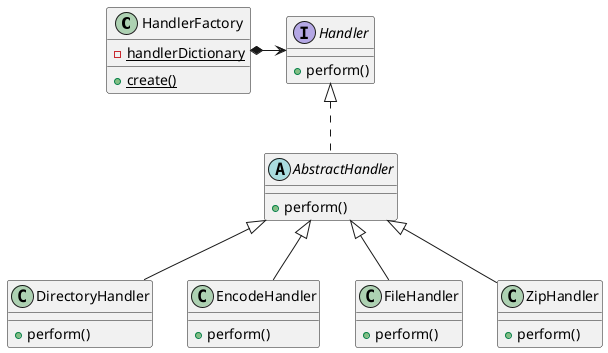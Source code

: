 @startuml OOP_Homework3_ClassDiagram

class HandlerFactory {
	{static} -handlerDictionary
	
	{static} +create()
}

interface Handler {
	+perform()
}

abstract class AbstractHandler implements Handler {
	+perform()
}

class DirectoryHandler extends AbstractHandler {
	+perform()
}

class EncodeHandler extends AbstractHandler {
	+perform()
}

class FileHandler extends AbstractHandler {
	+perform()
}

class ZipHandler extends AbstractHandler {
	+perform()
}

HandlerFactory *-> Handler

@enduml